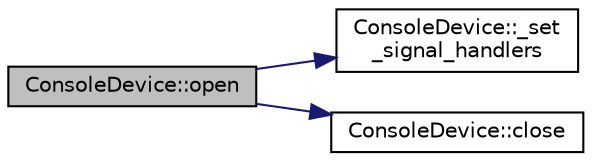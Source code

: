 digraph "ConsoleDevice::open"
{
 // INTERACTIVE_SVG=YES
  edge [fontname="Helvetica",fontsize="10",labelfontname="Helvetica",labelfontsize="10"];
  node [fontname="Helvetica",fontsize="10",shape=record];
  rankdir="LR";
  Node1 [label="ConsoleDevice::open",height=0.2,width=0.4,color="black", fillcolor="grey75", style="filled", fontcolor="black"];
  Node1 -> Node2 [color="midnightblue",fontsize="10",style="solid",fontname="Helvetica"];
  Node2 [label="ConsoleDevice::_set\l_signal_handlers",height=0.2,width=0.4,color="black", fillcolor="white", style="filled",URL="$classConsoleDevice.html#a307e45d8e33e86698591ff02b94cc531"];
  Node1 -> Node3 [color="midnightblue",fontsize="10",style="solid",fontname="Helvetica"];
  Node3 [label="ConsoleDevice::close",height=0.2,width=0.4,color="black", fillcolor="white", style="filled",URL="$classConsoleDevice.html#a765ea7445966208e73bbd6331e4de449"];
}
